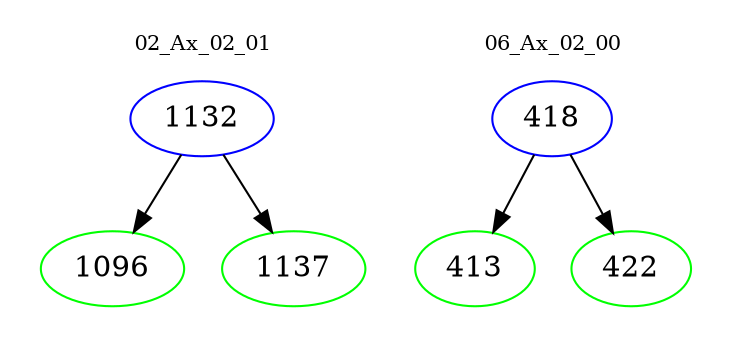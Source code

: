 digraph{
subgraph cluster_0 {
color = white
label = "02_Ax_02_01";
fontsize=10;
T0_1132 [label="1132", color="blue"]
T0_1132 -> T0_1096 [color="black"]
T0_1096 [label="1096", color="green"]
T0_1132 -> T0_1137 [color="black"]
T0_1137 [label="1137", color="green"]
}
subgraph cluster_1 {
color = white
label = "06_Ax_02_00";
fontsize=10;
T1_418 [label="418", color="blue"]
T1_418 -> T1_413 [color="black"]
T1_413 [label="413", color="green"]
T1_418 -> T1_422 [color="black"]
T1_422 [label="422", color="green"]
}
}
